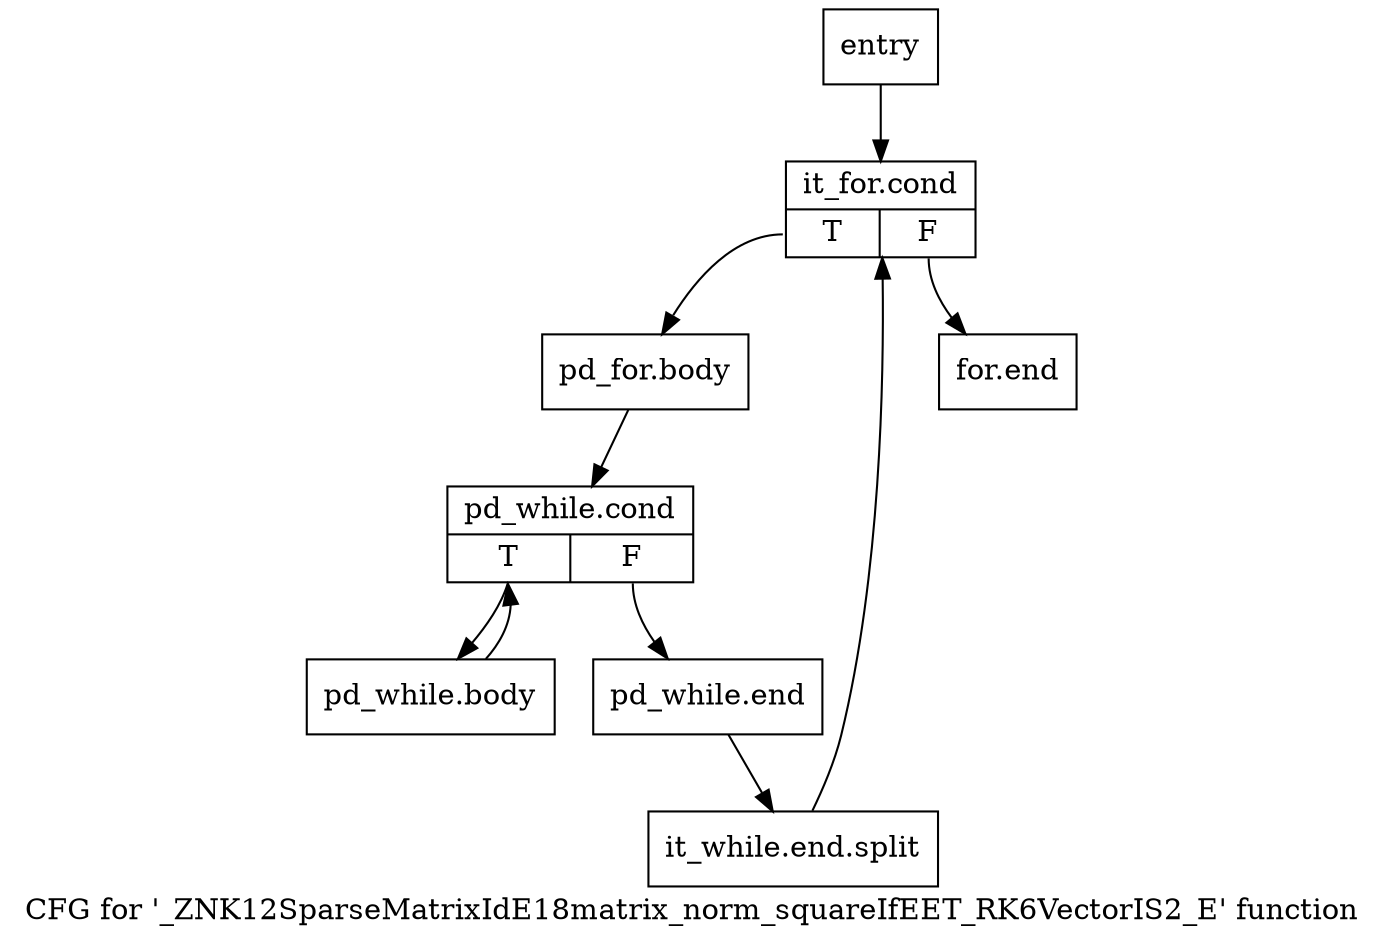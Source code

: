 digraph "CFG for '_ZNK12SparseMatrixIdE18matrix_norm_squareIfEET_RK6VectorIS2_E' function" {
	label="CFG for '_ZNK12SparseMatrixIdE18matrix_norm_squareIfEET_RK6VectorIS2_E' function";

	Node0x2434340 [shape=record,label="{entry}"];
	Node0x2434340 -> Node0x2434390;
	Node0x2434390 [shape=record,label="{it_for.cond|{<s0>T|<s1>F}}"];
	Node0x2434390:s0 -> Node0x24343e0;
	Node0x2434390:s1 -> Node0x2434520;
	Node0x24343e0 [shape=record,label="{pd_for.body}"];
	Node0x24343e0 -> Node0x2434430;
	Node0x2434430 [shape=record,label="{pd_while.cond|{<s0>T|<s1>F}}"];
	Node0x2434430:s0 -> Node0x2434480;
	Node0x2434430:s1 -> Node0x24344d0;
	Node0x2434480 [shape=record,label="{pd_while.body}"];
	Node0x2434480 -> Node0x2434430;
	Node0x24344d0 [shape=record,label="{pd_while.end}"];
	Node0x24344d0 -> Node0xb1aa5e0;
	Node0xb1aa5e0 [shape=record,label="{it_while.end.split}"];
	Node0xb1aa5e0 -> Node0x2434390;
	Node0x2434520 [shape=record,label="{for.end}"];
}
